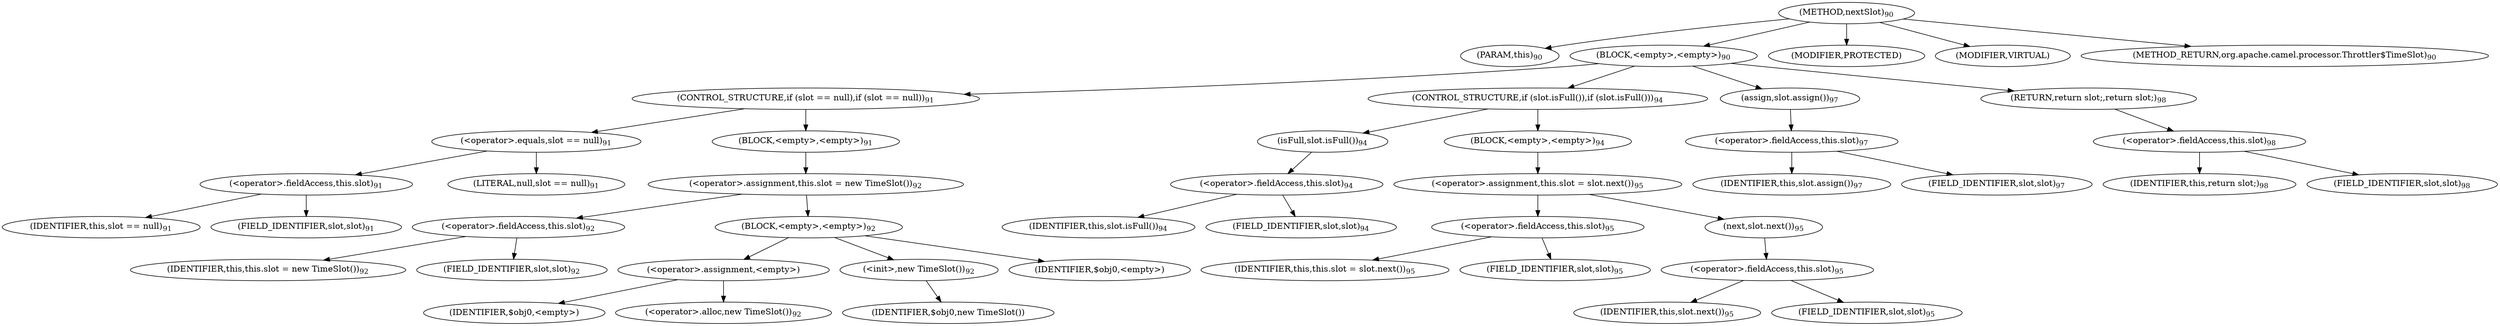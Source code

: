 digraph "nextSlot" {  
"169" [label = <(METHOD,nextSlot)<SUB>90</SUB>> ]
"170" [label = <(PARAM,this)<SUB>90</SUB>> ]
"171" [label = <(BLOCK,&lt;empty&gt;,&lt;empty&gt;)<SUB>90</SUB>> ]
"172" [label = <(CONTROL_STRUCTURE,if (slot == null),if (slot == null))<SUB>91</SUB>> ]
"173" [label = <(&lt;operator&gt;.equals,slot == null)<SUB>91</SUB>> ]
"174" [label = <(&lt;operator&gt;.fieldAccess,this.slot)<SUB>91</SUB>> ]
"175" [label = <(IDENTIFIER,this,slot == null)<SUB>91</SUB>> ]
"176" [label = <(FIELD_IDENTIFIER,slot,slot)<SUB>91</SUB>> ]
"177" [label = <(LITERAL,null,slot == null)<SUB>91</SUB>> ]
"178" [label = <(BLOCK,&lt;empty&gt;,&lt;empty&gt;)<SUB>91</SUB>> ]
"179" [label = <(&lt;operator&gt;.assignment,this.slot = new TimeSlot())<SUB>92</SUB>> ]
"180" [label = <(&lt;operator&gt;.fieldAccess,this.slot)<SUB>92</SUB>> ]
"181" [label = <(IDENTIFIER,this,this.slot = new TimeSlot())<SUB>92</SUB>> ]
"182" [label = <(FIELD_IDENTIFIER,slot,slot)<SUB>92</SUB>> ]
"183" [label = <(BLOCK,&lt;empty&gt;,&lt;empty&gt;)<SUB>92</SUB>> ]
"184" [label = <(&lt;operator&gt;.assignment,&lt;empty&gt;)> ]
"185" [label = <(IDENTIFIER,$obj0,&lt;empty&gt;)> ]
"186" [label = <(&lt;operator&gt;.alloc,new TimeSlot())<SUB>92</SUB>> ]
"187" [label = <(&lt;init&gt;,new TimeSlot())<SUB>92</SUB>> ]
"188" [label = <(IDENTIFIER,$obj0,new TimeSlot())> ]
"189" [label = <(IDENTIFIER,$obj0,&lt;empty&gt;)> ]
"190" [label = <(CONTROL_STRUCTURE,if (slot.isFull()),if (slot.isFull()))<SUB>94</SUB>> ]
"191" [label = <(isFull,slot.isFull())<SUB>94</SUB>> ]
"192" [label = <(&lt;operator&gt;.fieldAccess,this.slot)<SUB>94</SUB>> ]
"193" [label = <(IDENTIFIER,this,slot.isFull())<SUB>94</SUB>> ]
"194" [label = <(FIELD_IDENTIFIER,slot,slot)<SUB>94</SUB>> ]
"195" [label = <(BLOCK,&lt;empty&gt;,&lt;empty&gt;)<SUB>94</SUB>> ]
"196" [label = <(&lt;operator&gt;.assignment,this.slot = slot.next())<SUB>95</SUB>> ]
"197" [label = <(&lt;operator&gt;.fieldAccess,this.slot)<SUB>95</SUB>> ]
"198" [label = <(IDENTIFIER,this,this.slot = slot.next())<SUB>95</SUB>> ]
"199" [label = <(FIELD_IDENTIFIER,slot,slot)<SUB>95</SUB>> ]
"200" [label = <(next,slot.next())<SUB>95</SUB>> ]
"201" [label = <(&lt;operator&gt;.fieldAccess,this.slot)<SUB>95</SUB>> ]
"202" [label = <(IDENTIFIER,this,slot.next())<SUB>95</SUB>> ]
"203" [label = <(FIELD_IDENTIFIER,slot,slot)<SUB>95</SUB>> ]
"204" [label = <(assign,slot.assign())<SUB>97</SUB>> ]
"205" [label = <(&lt;operator&gt;.fieldAccess,this.slot)<SUB>97</SUB>> ]
"206" [label = <(IDENTIFIER,this,slot.assign())<SUB>97</SUB>> ]
"207" [label = <(FIELD_IDENTIFIER,slot,slot)<SUB>97</SUB>> ]
"208" [label = <(RETURN,return slot;,return slot;)<SUB>98</SUB>> ]
"209" [label = <(&lt;operator&gt;.fieldAccess,this.slot)<SUB>98</SUB>> ]
"210" [label = <(IDENTIFIER,this,return slot;)<SUB>98</SUB>> ]
"211" [label = <(FIELD_IDENTIFIER,slot,slot)<SUB>98</SUB>> ]
"212" [label = <(MODIFIER,PROTECTED)> ]
"213" [label = <(MODIFIER,VIRTUAL)> ]
"214" [label = <(METHOD_RETURN,org.apache.camel.processor.Throttler$TimeSlot)<SUB>90</SUB>> ]
  "169" -> "170" 
  "169" -> "171" 
  "169" -> "212" 
  "169" -> "213" 
  "169" -> "214" 
  "171" -> "172" 
  "171" -> "190" 
  "171" -> "204" 
  "171" -> "208" 
  "172" -> "173" 
  "172" -> "178" 
  "173" -> "174" 
  "173" -> "177" 
  "174" -> "175" 
  "174" -> "176" 
  "178" -> "179" 
  "179" -> "180" 
  "179" -> "183" 
  "180" -> "181" 
  "180" -> "182" 
  "183" -> "184" 
  "183" -> "187" 
  "183" -> "189" 
  "184" -> "185" 
  "184" -> "186" 
  "187" -> "188" 
  "190" -> "191" 
  "190" -> "195" 
  "191" -> "192" 
  "192" -> "193" 
  "192" -> "194" 
  "195" -> "196" 
  "196" -> "197" 
  "196" -> "200" 
  "197" -> "198" 
  "197" -> "199" 
  "200" -> "201" 
  "201" -> "202" 
  "201" -> "203" 
  "204" -> "205" 
  "205" -> "206" 
  "205" -> "207" 
  "208" -> "209" 
  "209" -> "210" 
  "209" -> "211" 
}

